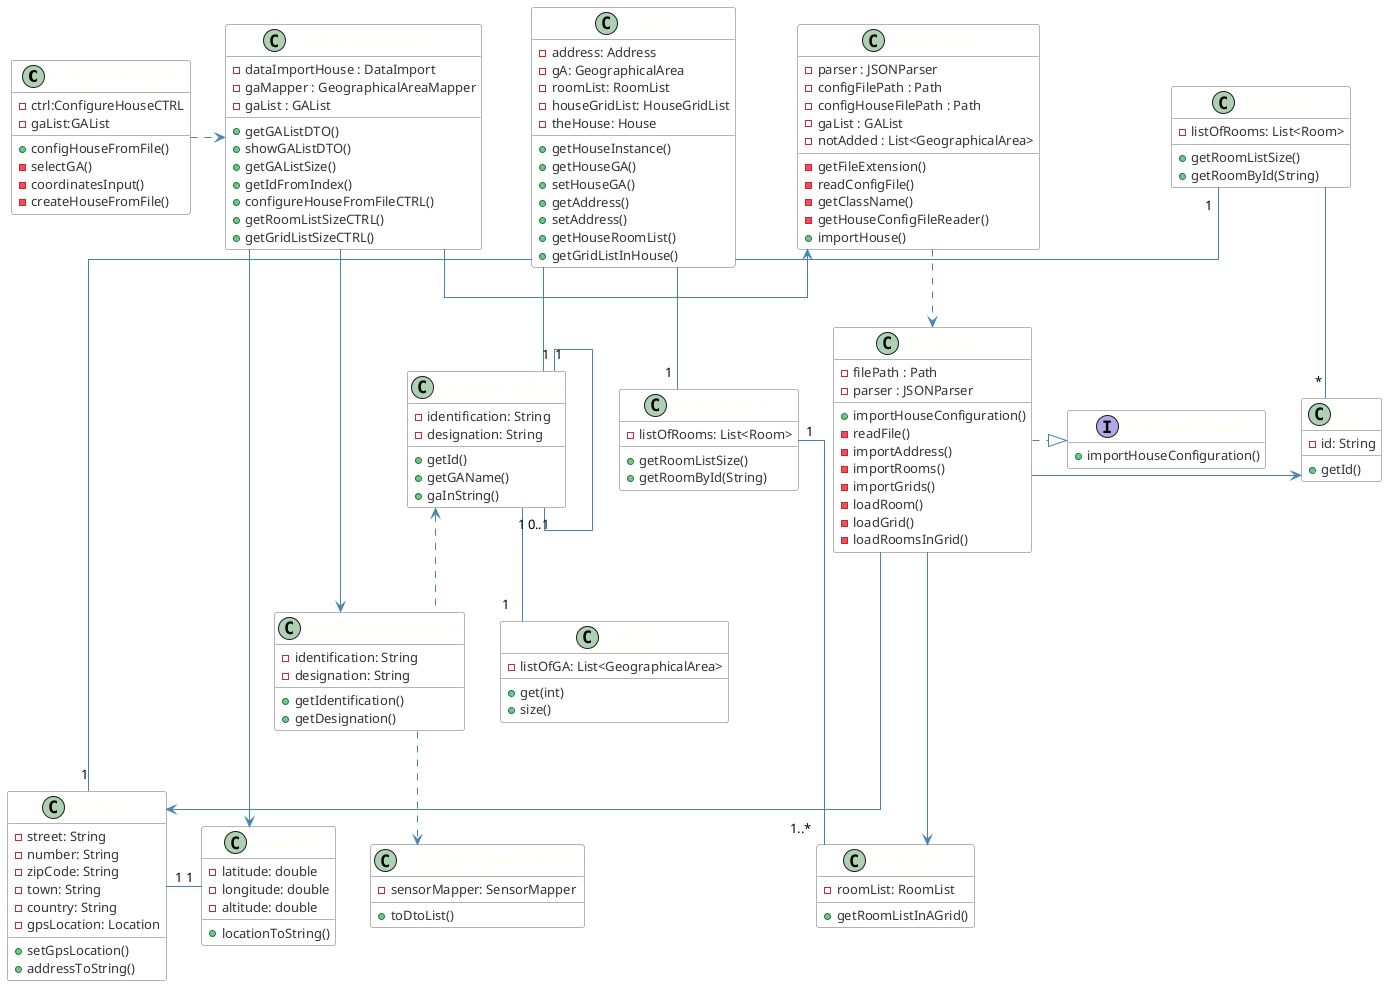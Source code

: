 @startuml
skinparam linetype ortho
hide empty members

skinparam class {
	ArrowColor SteelBlue
	BorderColor Dimgray
	HeaderBackgroundColor SteelBlue
	BackgroundColor White
	FontName Calibri bold
	AttributeFontColor #333
	AttributeFontName Calibri
	AttributeFontSize 13
	FontColor Ivory
	FontSize 15
}

'UI
class ConfigureHouseUI {
- ctrl:ConfigureHouseCTRL
- gaList:GAList

+ configHouseFromFile()
- selectGA()
- coordinatesInput()
- createHouseFromFile()
}

'CONTROLLER
class ConfigureHouseCTRL {
- dataImportHouse : DataImport
- gaMapper : GeographicalAreaMapper
- gaList : GAList
+ getGAListDTO()
+ showGAListDTO()
+ getGAListSize()
+ getIdFromIndex()
+ configureHouseFromFileCTRL()
+ getRoomListSizeCTRL()
+ getGridListSizeCTRL()
}

'DTO
class GeographicalAreaDTO{
- identification: String
- designation: String
+ getIdentification()
+ getDesignation()
}

'MAPPER
class GeographicalAreaMapper {
- sensorMapper: SensorMapper
+ toDtoList()
}

'MODEL.READERS
class DataImport{
- parser : JSONParser
- configFilePath : Path
- configHouseFilePath : Path
- gaList : GAList
- notAdded : List<GeographicalArea>
- getFileExtension()
- readConfigFile()
- getClassName()
- getHouseConfigFileReader()
+ importHouse()
}

interface FileReaderHouse {
+ importHouseConfiguration()
}

class JSONHouse {
- filePath : Path
- parser : JSONParser

+ importHouseConfiguration()
- readFile()
- importAddress()
- importRooms()
- importGrids()
- loadRoom()
- loadGrid()
- loadRoomsInGrid()
}

'MODEL
class GAList{
- listOfGA: List<GeographicalArea>
+ get(int)
+ size()
}

class GeographicalArea{
 - identification: String
 - designation: String
 + getId()
 + getGAName()
 + gaInString()

 }

class House {
- address: Address
- gA: GeographicalArea
- roomList: RoomList
- houseGridList: HouseGridList
- theHouse: House
+ getHouseInstance()
+ getHouseGA()
+ setHouseGA()
+ getAddress()
+ setAddress()
+ getHouseRoomList()
+ getGridListInHouse()
}

class RoomList {
- listOfRooms: List<Room>
+ getRoomListSize()
+ getRoomById(String)
}

class Room{
- id: String
+ getId()
}

class HouseGridList {
- listOfRooms: List<Room>
+ getRoomListSize()
+ getRoomById(String)
}

class HouseGrid {
- roomList: RoomList
+ getRoomListInAGrid()
}


 class Address{
 - street: String
 - number: String
 - zipCode: String
 - town: String
 - country: String
 - gpsLocation: Location
+ setGpsLocation()
+ addressToString()
 }

class Location{
- latitude: double
- longitude: double
- altitude: double
+ locationToString()
}

ConfigureHouseUI .> ConfigureHouseCTRL
ConfigureHouseCTRL --> GeographicalAreaDTO
ConfigureHouseCTRL --> Location
ConfigureHouseCTRL -> DataImport
DataImport ..> JSONHouse

GeographicalArea"1" -- "1" GAList
GeographicalArea "1"-- "0..1"GeographicalArea
House -- "1" GeographicalArea
House -- "1" Address
Address"1" - "1"Location

House - "1" RoomList
RoomList -- "*" Room

House -- "1"HouseGridList
HouseGridList "1  " --- "1..*"HouseGrid

GeographicalArea <.. GeographicalAreaDTO
GeographicalAreaDTO ..> GeographicalAreaMapper

JSONHouse .|> FileReaderHouse
JSONHouse ---> Address
JSONHouse -> Room
JSONHouse --> HouseGrid

@enduml
